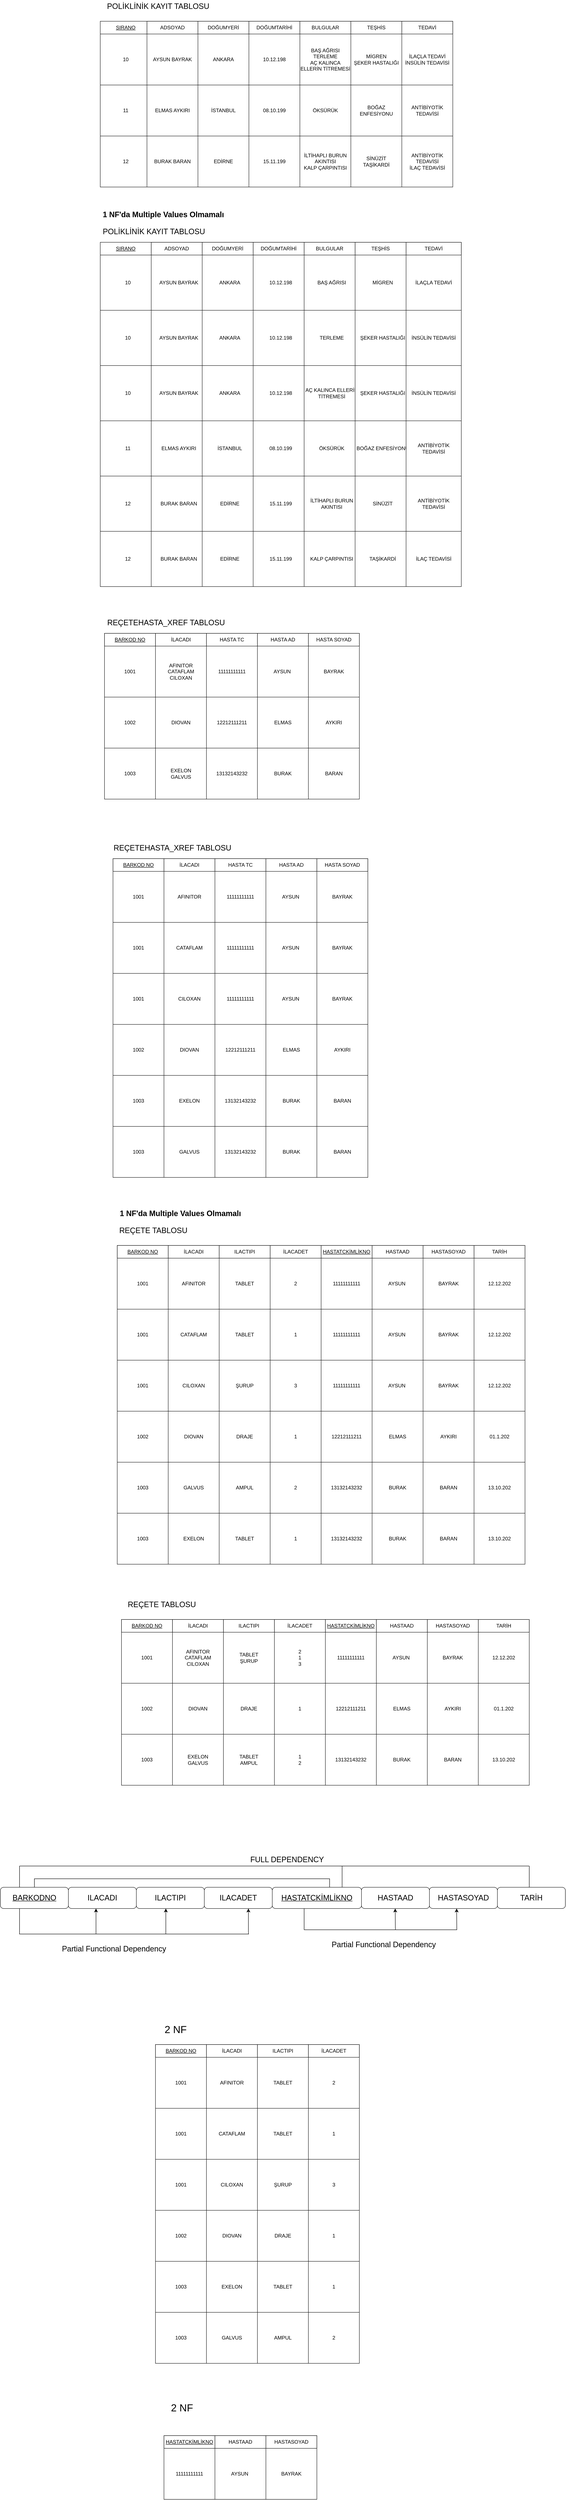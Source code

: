 <mxfile version="20.6.2" type="device"><diagram id="R2lEEEUBdFMjLlhIrx00" name="Page-1"><mxGraphModel dx="2656" dy="853" grid="1" gridSize="10" guides="1" tooltips="1" connect="1" arrows="1" fold="1" page="1" pageScale="1" pageWidth="850" pageHeight="1100" math="0" shadow="0" extFonts="Permanent Marker^https://fonts.googleapis.com/css?family=Permanent+Marker"><root><mxCell id="0"/><mxCell id="1" parent="0"/><mxCell id="4qR7BZoGBYn4jYBEADB9-1" value="&lt;u&gt;SIRANO&lt;/u&gt;" style="rounded=0;whiteSpace=wrap;html=1;strokeColor=#1C1C1C;" vertex="1" parent="1"><mxGeometry x="10" y="90" width="120" height="30" as="geometry"/></mxCell><mxCell id="4qR7BZoGBYn4jYBEADB9-3" value="ADSOYAD" style="rounded=0;whiteSpace=wrap;html=1;" vertex="1" parent="1"><mxGeometry x="120" y="90" width="120" height="30" as="geometry"/></mxCell><mxCell id="4qR7BZoGBYn4jYBEADB9-4" value="DOĞUMYERİ" style="rounded=0;whiteSpace=wrap;html=1;" vertex="1" parent="1"><mxGeometry x="240" y="90" width="120" height="30" as="geometry"/></mxCell><mxCell id="4qR7BZoGBYn4jYBEADB9-5" value="DOĞUMTARİHİ" style="rounded=0;whiteSpace=wrap;html=1;" vertex="1" parent="1"><mxGeometry x="360" y="90" width="120" height="30" as="geometry"/></mxCell><mxCell id="4qR7BZoGBYn4jYBEADB9-6" value="BULGULAR" style="rounded=0;whiteSpace=wrap;html=1;" vertex="1" parent="1"><mxGeometry x="480" y="90" width="120" height="30" as="geometry"/></mxCell><mxCell id="4qR7BZoGBYn4jYBEADB9-7" value="TEŞHİS" style="rounded=0;whiteSpace=wrap;html=1;" vertex="1" parent="1"><mxGeometry x="600" y="90" width="120" height="30" as="geometry"/></mxCell><mxCell id="4qR7BZoGBYn4jYBEADB9-8" value="TEDAVİ" style="rounded=0;whiteSpace=wrap;html=1;" vertex="1" parent="1"><mxGeometry x="720" y="90" width="120" height="30" as="geometry"/></mxCell><mxCell id="4qR7BZoGBYn4jYBEADB9-9" value="10" style="whiteSpace=wrap;html=1;aspect=fixed;strokeColor=#1C1C1C;" vertex="1" parent="1"><mxGeometry x="10" y="120" width="120" height="120" as="geometry"/></mxCell><mxCell id="4qR7BZoGBYn4jYBEADB9-10" value="AYSUN BAYRAK" style="whiteSpace=wrap;html=1;aspect=fixed;strokeColor=#1C1C1C;" vertex="1" parent="1"><mxGeometry x="120" y="120" width="120" height="120" as="geometry"/></mxCell><mxCell id="4qR7BZoGBYn4jYBEADB9-11" value="ANKARA" style="whiteSpace=wrap;html=1;aspect=fixed;strokeColor=#1C1C1C;" vertex="1" parent="1"><mxGeometry x="240" y="120" width="120" height="120" as="geometry"/></mxCell><mxCell id="4qR7BZoGBYn4jYBEADB9-12" value="10.12.198" style="whiteSpace=wrap;html=1;aspect=fixed;strokeColor=#1C1C1C;" vertex="1" parent="1"><mxGeometry x="360" y="120" width="120" height="120" as="geometry"/></mxCell><mxCell id="4qR7BZoGBYn4jYBEADB9-13" value="BAŞ AĞRISI&lt;br&gt;TERLEME&lt;br&gt;AÇ KALINCA ELLERİN TİTREMESİ" style="whiteSpace=wrap;html=1;aspect=fixed;strokeColor=#1C1C1C;" vertex="1" parent="1"><mxGeometry x="480" y="120" width="120" height="120" as="geometry"/></mxCell><mxCell id="4qR7BZoGBYn4jYBEADB9-14" value="MİGREN&lt;br&gt;ŞEKER HASTALIĞI" style="whiteSpace=wrap;html=1;aspect=fixed;strokeColor=#1C1C1C;" vertex="1" parent="1"><mxGeometry x="600" y="120" width="120" height="120" as="geometry"/></mxCell><mxCell id="4qR7BZoGBYn4jYBEADB9-15" value="İLAÇLA TEDAVİ&lt;br&gt;İNSÜLİN TEDAVİSİ" style="whiteSpace=wrap;html=1;aspect=fixed;strokeColor=#1C1C1C;" vertex="1" parent="1"><mxGeometry x="720" y="120" width="120" height="120" as="geometry"/></mxCell><mxCell id="4qR7BZoGBYn4jYBEADB9-16" value="11" style="whiteSpace=wrap;html=1;aspect=fixed;strokeColor=#1C1C1C;" vertex="1" parent="1"><mxGeometry x="10" y="240" width="120" height="120" as="geometry"/></mxCell><mxCell id="4qR7BZoGBYn4jYBEADB9-17" value="ELMAS AYKIRI" style="whiteSpace=wrap;html=1;aspect=fixed;strokeColor=#1C1C1C;" vertex="1" parent="1"><mxGeometry x="120" y="240" width="120" height="120" as="geometry"/></mxCell><mxCell id="4qR7BZoGBYn4jYBEADB9-18" value="İSTANBUL" style="whiteSpace=wrap;html=1;aspect=fixed;strokeColor=#1C1C1C;" vertex="1" parent="1"><mxGeometry x="240" y="240" width="120" height="120" as="geometry"/></mxCell><mxCell id="4qR7BZoGBYn4jYBEADB9-19" value="08.10.199" style="whiteSpace=wrap;html=1;aspect=fixed;strokeColor=#1C1C1C;" vertex="1" parent="1"><mxGeometry x="360" y="240" width="120" height="120" as="geometry"/></mxCell><mxCell id="4qR7BZoGBYn4jYBEADB9-20" value="ÖKSÜRÜK" style="whiteSpace=wrap;html=1;aspect=fixed;strokeColor=#1C1C1C;" vertex="1" parent="1"><mxGeometry x="480" y="240" width="120" height="120" as="geometry"/></mxCell><mxCell id="4qR7BZoGBYn4jYBEADB9-21" value="BOĞAZ ENFESİYONU" style="whiteSpace=wrap;html=1;aspect=fixed;strokeColor=#1C1C1C;" vertex="1" parent="1"><mxGeometry x="600" y="240" width="120" height="120" as="geometry"/></mxCell><mxCell id="4qR7BZoGBYn4jYBEADB9-22" value="ANTİBİYOTİK TEDAVİSİ" style="whiteSpace=wrap;html=1;aspect=fixed;strokeColor=#1C1C1C;" vertex="1" parent="1"><mxGeometry x="720" y="240" width="120" height="120" as="geometry"/></mxCell><mxCell id="4qR7BZoGBYn4jYBEADB9-23" value="12" style="whiteSpace=wrap;html=1;aspect=fixed;strokeColor=#1C1C1C;" vertex="1" parent="1"><mxGeometry x="10" y="360" width="120" height="120" as="geometry"/></mxCell><mxCell id="4qR7BZoGBYn4jYBEADB9-24" value="BURAK BARAN" style="whiteSpace=wrap;html=1;aspect=fixed;strokeColor=#1C1C1C;" vertex="1" parent="1"><mxGeometry x="120" y="360" width="120" height="120" as="geometry"/></mxCell><mxCell id="4qR7BZoGBYn4jYBEADB9-25" value="EDİRNE" style="whiteSpace=wrap;html=1;aspect=fixed;strokeColor=#1C1C1C;" vertex="1" parent="1"><mxGeometry x="240" y="360" width="120" height="120" as="geometry"/></mxCell><mxCell id="4qR7BZoGBYn4jYBEADB9-26" value="15.11.199" style="whiteSpace=wrap;html=1;aspect=fixed;strokeColor=#1C1C1C;" vertex="1" parent="1"><mxGeometry x="360" y="360" width="120" height="120" as="geometry"/></mxCell><mxCell id="4qR7BZoGBYn4jYBEADB9-27" value="İLTİHAPLI BURUN AKINTISI&lt;br&gt;KALP ÇARPINTISI" style="whiteSpace=wrap;html=1;aspect=fixed;strokeColor=#1C1C1C;" vertex="1" parent="1"><mxGeometry x="480" y="360" width="120" height="120" as="geometry"/></mxCell><mxCell id="4qR7BZoGBYn4jYBEADB9-28" value="SİNÜZİT&lt;br&gt;TAŞİKARDİ" style="whiteSpace=wrap;html=1;aspect=fixed;strokeColor=#1C1C1C;" vertex="1" parent="1"><mxGeometry x="600" y="360" width="120" height="120" as="geometry"/></mxCell><mxCell id="4qR7BZoGBYn4jYBEADB9-29" value="ANTİBİYOTİK TEDAVİSİ&lt;br&gt;İLAÇ TEDAVİSİ" style="whiteSpace=wrap;html=1;aspect=fixed;strokeColor=#1C1C1C;" vertex="1" parent="1"><mxGeometry x="720" y="360" width="120" height="120" as="geometry"/></mxCell><mxCell id="4qR7BZoGBYn4jYBEADB9-30" value="&lt;font style=&quot;font-size: 18px;&quot;&gt;&lt;b&gt;1 NF'da Multiple Values Olmamalı&lt;/b&gt;&lt;/font&gt;" style="text;strokeColor=none;fillColor=none;align=left;verticalAlign=middle;spacingLeft=4;spacingRight=4;overflow=hidden;points=[[0,0.5],[1,0.5]];portConstraint=eastwest;rotatable=0;whiteSpace=wrap;html=1;" vertex="1" parent="1"><mxGeometry x="10" y="530" width="340" height="30" as="geometry"/></mxCell><mxCell id="4qR7BZoGBYn4jYBEADB9-31" value="10" style="whiteSpace=wrap;html=1;aspect=fixed;strokeColor=#1C1C1C;" vertex="1" parent="1"><mxGeometry x="10" y="640" width="130" height="130" as="geometry"/></mxCell><mxCell id="4qR7BZoGBYn4jYBEADB9-32" value="&lt;u&gt;SIRANO&lt;/u&gt;" style="rounded=0;whiteSpace=wrap;html=1;strokeColor=#1C1C1C;" vertex="1" parent="1"><mxGeometry x="10" y="610" width="120" height="30" as="geometry"/></mxCell><mxCell id="4qR7BZoGBYn4jYBEADB9-33" value="ADSOYAD" style="rounded=0;whiteSpace=wrap;html=1;" vertex="1" parent="1"><mxGeometry x="130" y="610" width="120" height="30" as="geometry"/></mxCell><mxCell id="4qR7BZoGBYn4jYBEADB9-34" value="DOĞUMYERİ" style="rounded=0;whiteSpace=wrap;html=1;" vertex="1" parent="1"><mxGeometry x="250" y="610" width="120" height="30" as="geometry"/></mxCell><mxCell id="4qR7BZoGBYn4jYBEADB9-35" value="DOĞUMTARİHİ" style="rounded=0;whiteSpace=wrap;html=1;" vertex="1" parent="1"><mxGeometry x="370" y="610" width="120" height="30" as="geometry"/></mxCell><mxCell id="4qR7BZoGBYn4jYBEADB9-37" value="BULGULAR" style="rounded=0;whiteSpace=wrap;html=1;" vertex="1" parent="1"><mxGeometry x="490" y="610" width="120" height="30" as="geometry"/></mxCell><mxCell id="4qR7BZoGBYn4jYBEADB9-38" value="TEŞHİS" style="rounded=0;whiteSpace=wrap;html=1;" vertex="1" parent="1"><mxGeometry x="610" y="610" width="120" height="30" as="geometry"/></mxCell><mxCell id="4qR7BZoGBYn4jYBEADB9-39" value="TEDAVİ" style="rounded=0;whiteSpace=wrap;html=1;" vertex="1" parent="1"><mxGeometry x="730" y="610" width="130" height="30" as="geometry"/></mxCell><mxCell id="4qR7BZoGBYn4jYBEADB9-40" value="AYSUN BAYRAK" style="whiteSpace=wrap;html=1;aspect=fixed;strokeColor=#1C1C1C;" vertex="1" parent="1"><mxGeometry x="130" y="640" width="130" height="130" as="geometry"/></mxCell><mxCell id="4qR7BZoGBYn4jYBEADB9-41" value="ANKARA" style="whiteSpace=wrap;html=1;aspect=fixed;strokeColor=#1C1C1C;" vertex="1" parent="1"><mxGeometry x="250" y="640" width="130" height="130" as="geometry"/></mxCell><mxCell id="4qR7BZoGBYn4jYBEADB9-42" value="10.12.198" style="whiteSpace=wrap;html=1;aspect=fixed;strokeColor=#1C1C1C;" vertex="1" parent="1"><mxGeometry x="370" y="640" width="130" height="130" as="geometry"/></mxCell><mxCell id="4qR7BZoGBYn4jYBEADB9-43" value="BAŞ AĞRISI&lt;br&gt;" style="whiteSpace=wrap;html=1;aspect=fixed;strokeColor=#1C1C1C;" vertex="1" parent="1"><mxGeometry x="490" y="640" width="130" height="130" as="geometry"/></mxCell><mxCell id="4qR7BZoGBYn4jYBEADB9-44" value="MİGREN" style="whiteSpace=wrap;html=1;aspect=fixed;strokeColor=#1C1C1C;" vertex="1" parent="1"><mxGeometry x="610" y="640" width="130" height="130" as="geometry"/></mxCell><mxCell id="4qR7BZoGBYn4jYBEADB9-45" value="İLAÇLA TEDAVİ" style="whiteSpace=wrap;html=1;aspect=fixed;strokeColor=#1C1C1C;" vertex="1" parent="1"><mxGeometry x="730" y="640" width="130" height="130" as="geometry"/></mxCell><mxCell id="4qR7BZoGBYn4jYBEADB9-46" value="10" style="whiteSpace=wrap;html=1;aspect=fixed;strokeColor=#1C1C1C;" vertex="1" parent="1"><mxGeometry x="10" y="770" width="130" height="130" as="geometry"/></mxCell><mxCell id="4qR7BZoGBYn4jYBEADB9-48" value="AYSUN BAYRAK" style="whiteSpace=wrap;html=1;aspect=fixed;strokeColor=#1C1C1C;" vertex="1" parent="1"><mxGeometry x="130" y="770" width="130" height="130" as="geometry"/></mxCell><mxCell id="4qR7BZoGBYn4jYBEADB9-49" value="ANKARA" style="whiteSpace=wrap;html=1;aspect=fixed;strokeColor=#1C1C1C;" vertex="1" parent="1"><mxGeometry x="250" y="770" width="130" height="130" as="geometry"/></mxCell><mxCell id="4qR7BZoGBYn4jYBEADB9-50" value="10.12.198" style="whiteSpace=wrap;html=1;aspect=fixed;strokeColor=#1C1C1C;" vertex="1" parent="1"><mxGeometry x="370" y="770" width="130" height="130" as="geometry"/></mxCell><mxCell id="4qR7BZoGBYn4jYBEADB9-51" value="TERLEME" style="whiteSpace=wrap;html=1;aspect=fixed;strokeColor=#1C1C1C;" vertex="1" parent="1"><mxGeometry x="490" y="770" width="130" height="130" as="geometry"/></mxCell><mxCell id="4qR7BZoGBYn4jYBEADB9-52" value="ŞEKER HASTALIĞI" style="whiteSpace=wrap;html=1;aspect=fixed;strokeColor=#1C1C1C;" vertex="1" parent="1"><mxGeometry x="610" y="770" width="130" height="130" as="geometry"/></mxCell><mxCell id="4qR7BZoGBYn4jYBEADB9-53" value="İNSÜLİN TEDAVİSİ" style="whiteSpace=wrap;html=1;aspect=fixed;strokeColor=#1C1C1C;" vertex="1" parent="1"><mxGeometry x="730" y="770" width="130" height="130" as="geometry"/></mxCell><mxCell id="4qR7BZoGBYn4jYBEADB9-54" value="10" style="whiteSpace=wrap;html=1;aspect=fixed;strokeColor=#1C1C1C;" vertex="1" parent="1"><mxGeometry x="10" y="900" width="130" height="130" as="geometry"/></mxCell><mxCell id="4qR7BZoGBYn4jYBEADB9-55" value="AYSUN BAYRAK" style="whiteSpace=wrap;html=1;aspect=fixed;strokeColor=#1C1C1C;" vertex="1" parent="1"><mxGeometry x="130" y="900" width="130" height="130" as="geometry"/></mxCell><mxCell id="4qR7BZoGBYn4jYBEADB9-56" value="ANKARA" style="whiteSpace=wrap;html=1;aspect=fixed;strokeColor=#1C1C1C;" vertex="1" parent="1"><mxGeometry x="250" y="900" width="130" height="130" as="geometry"/></mxCell><mxCell id="4qR7BZoGBYn4jYBEADB9-57" value="10.12.198" style="whiteSpace=wrap;html=1;aspect=fixed;strokeColor=#1C1C1C;" vertex="1" parent="1"><mxGeometry x="370" y="900" width="130" height="130" as="geometry"/></mxCell><mxCell id="4qR7BZoGBYn4jYBEADB9-58" value="AÇ KALINCA ELLERİN TİTREMESİ" style="whiteSpace=wrap;html=1;aspect=fixed;strokeColor=#1C1C1C;" vertex="1" parent="1"><mxGeometry x="490" y="900" width="130" height="130" as="geometry"/></mxCell><mxCell id="4qR7BZoGBYn4jYBEADB9-59" value="ŞEKER HASTALIĞI" style="whiteSpace=wrap;html=1;aspect=fixed;strokeColor=#1C1C1C;" vertex="1" parent="1"><mxGeometry x="610" y="900" width="130" height="130" as="geometry"/></mxCell><mxCell id="4qR7BZoGBYn4jYBEADB9-60" value="İNSÜLİN TEDAVİSİ" style="whiteSpace=wrap;html=1;aspect=fixed;strokeColor=#1C1C1C;" vertex="1" parent="1"><mxGeometry x="730" y="900" width="130" height="130" as="geometry"/></mxCell><mxCell id="4qR7BZoGBYn4jYBEADB9-61" value="11" style="whiteSpace=wrap;html=1;aspect=fixed;strokeColor=#1C1C1C;" vertex="1" parent="1"><mxGeometry x="10" y="1030" width="130" height="130" as="geometry"/></mxCell><mxCell id="4qR7BZoGBYn4jYBEADB9-62" value="ELMAS AYKIRI" style="whiteSpace=wrap;html=1;aspect=fixed;strokeColor=#1C1C1C;" vertex="1" parent="1"><mxGeometry x="130" y="1030" width="130" height="130" as="geometry"/></mxCell><mxCell id="4qR7BZoGBYn4jYBEADB9-63" value="İSTANBUL" style="whiteSpace=wrap;html=1;aspect=fixed;strokeColor=#1C1C1C;" vertex="1" parent="1"><mxGeometry x="250" y="1030" width="130" height="130" as="geometry"/></mxCell><mxCell id="4qR7BZoGBYn4jYBEADB9-64" value="08.10.199" style="whiteSpace=wrap;html=1;aspect=fixed;strokeColor=#1C1C1C;" vertex="1" parent="1"><mxGeometry x="370" y="1030" width="130" height="130" as="geometry"/></mxCell><mxCell id="4qR7BZoGBYn4jYBEADB9-65" value="ÖKSÜRÜK" style="whiteSpace=wrap;html=1;aspect=fixed;strokeColor=#1C1C1C;" vertex="1" parent="1"><mxGeometry x="490" y="1030" width="130" height="130" as="geometry"/></mxCell><mxCell id="4qR7BZoGBYn4jYBEADB9-66" value="BOĞAZ ENFESİYONU" style="whiteSpace=wrap;html=1;aspect=fixed;strokeColor=#1C1C1C;" vertex="1" parent="1"><mxGeometry x="610" y="1030" width="130" height="130" as="geometry"/></mxCell><mxCell id="4qR7BZoGBYn4jYBEADB9-67" value="ANTİBİYOTİK TEDAVİSİ" style="whiteSpace=wrap;html=1;aspect=fixed;strokeColor=#1C1C1C;" vertex="1" parent="1"><mxGeometry x="730" y="1030" width="130" height="130" as="geometry"/></mxCell><mxCell id="4qR7BZoGBYn4jYBEADB9-68" value="12" style="whiteSpace=wrap;html=1;aspect=fixed;strokeColor=#1C1C1C;" vertex="1" parent="1"><mxGeometry x="10" y="1160" width="130" height="130" as="geometry"/></mxCell><mxCell id="4qR7BZoGBYn4jYBEADB9-69" value="BURAK BARAN" style="whiteSpace=wrap;html=1;aspect=fixed;strokeColor=#1C1C1C;" vertex="1" parent="1"><mxGeometry x="130" y="1160" width="130" height="130" as="geometry"/></mxCell><mxCell id="4qR7BZoGBYn4jYBEADB9-70" value="EDİRNE" style="whiteSpace=wrap;html=1;aspect=fixed;strokeColor=#1C1C1C;" vertex="1" parent="1"><mxGeometry x="250" y="1160" width="130" height="130" as="geometry"/></mxCell><mxCell id="4qR7BZoGBYn4jYBEADB9-71" value="15.11.199" style="whiteSpace=wrap;html=1;aspect=fixed;strokeColor=#1C1C1C;" vertex="1" parent="1"><mxGeometry x="370" y="1160" width="130" height="130" as="geometry"/></mxCell><mxCell id="4qR7BZoGBYn4jYBEADB9-72" value="İLTİHAPLI BURUN AKINTISI" style="whiteSpace=wrap;html=1;aspect=fixed;strokeColor=#1C1C1C;" vertex="1" parent="1"><mxGeometry x="490" y="1160" width="130" height="130" as="geometry"/></mxCell><mxCell id="4qR7BZoGBYn4jYBEADB9-73" value="SİNÜZİT" style="whiteSpace=wrap;html=1;aspect=fixed;strokeColor=#1C1C1C;" vertex="1" parent="1"><mxGeometry x="610" y="1160" width="130" height="130" as="geometry"/></mxCell><mxCell id="4qR7BZoGBYn4jYBEADB9-74" value="ANTİBİYOTİK TEDAVİSİ" style="whiteSpace=wrap;html=1;aspect=fixed;strokeColor=#1C1C1C;" vertex="1" parent="1"><mxGeometry x="730" y="1160" width="130" height="130" as="geometry"/></mxCell><mxCell id="4qR7BZoGBYn4jYBEADB9-75" value="12" style="whiteSpace=wrap;html=1;aspect=fixed;strokeColor=#1C1C1C;" vertex="1" parent="1"><mxGeometry x="10" y="1290" width="130" height="130" as="geometry"/></mxCell><mxCell id="4qR7BZoGBYn4jYBEADB9-76" value="BURAK BARAN" style="whiteSpace=wrap;html=1;aspect=fixed;strokeColor=#1C1C1C;" vertex="1" parent="1"><mxGeometry x="130" y="1290" width="130" height="130" as="geometry"/></mxCell><mxCell id="4qR7BZoGBYn4jYBEADB9-77" value="EDİRNE" style="whiteSpace=wrap;html=1;aspect=fixed;strokeColor=#1C1C1C;" vertex="1" parent="1"><mxGeometry x="250" y="1290" width="130" height="130" as="geometry"/></mxCell><mxCell id="4qR7BZoGBYn4jYBEADB9-78" value="15.11.199" style="whiteSpace=wrap;html=1;aspect=fixed;strokeColor=#1C1C1C;" vertex="1" parent="1"><mxGeometry x="370" y="1290" width="130" height="130" as="geometry"/></mxCell><mxCell id="4qR7BZoGBYn4jYBEADB9-79" value="KALP ÇARPINTISI" style="whiteSpace=wrap;html=1;aspect=fixed;strokeColor=#1C1C1C;" vertex="1" parent="1"><mxGeometry x="490" y="1290" width="130" height="130" as="geometry"/></mxCell><mxCell id="4qR7BZoGBYn4jYBEADB9-80" value="TAŞİKARDİ" style="whiteSpace=wrap;html=1;aspect=fixed;strokeColor=#1C1C1C;" vertex="1" parent="1"><mxGeometry x="610" y="1290" width="130" height="130" as="geometry"/></mxCell><mxCell id="4qR7BZoGBYn4jYBEADB9-81" value="İLAÇ TEDAVİSİ" style="whiteSpace=wrap;html=1;aspect=fixed;strokeColor=#1C1C1C;" vertex="1" parent="1"><mxGeometry x="730" y="1290" width="130" height="130" as="geometry"/></mxCell><mxCell id="4qR7BZoGBYn4jYBEADB9-84" value="&lt;u&gt;BARKOD NO&lt;/u&gt;" style="rounded=0;whiteSpace=wrap;html=1;" vertex="1" parent="1"><mxGeometry x="20" y="1530" width="120" height="30" as="geometry"/></mxCell><mxCell id="4qR7BZoGBYn4jYBEADB9-85" value="İLACADI" style="rounded=0;whiteSpace=wrap;html=1;" vertex="1" parent="1"><mxGeometry x="140" y="1530" width="120" height="30" as="geometry"/></mxCell><mxCell id="4qR7BZoGBYn4jYBEADB9-86" value="HASTA TC" style="rounded=0;whiteSpace=wrap;html=1;" vertex="1" parent="1"><mxGeometry x="260" y="1530" width="120" height="30" as="geometry"/></mxCell><mxCell id="4qR7BZoGBYn4jYBEADB9-87" value="HASTA AD" style="rounded=0;whiteSpace=wrap;html=1;" vertex="1" parent="1"><mxGeometry x="380" y="1530" width="120" height="30" as="geometry"/></mxCell><mxCell id="4qR7BZoGBYn4jYBEADB9-90" value="HASTA SOYAD" style="rounded=0;whiteSpace=wrap;html=1;" vertex="1" parent="1"><mxGeometry x="500" y="1530" width="120" height="30" as="geometry"/></mxCell><mxCell id="4qR7BZoGBYn4jYBEADB9-91" value="POLİKLİNİK KAYIT TABLOSU&amp;nbsp;" style="text;strokeColor=none;fillColor=none;align=left;verticalAlign=middle;spacingLeft=4;spacingRight=4;overflow=hidden;points=[[0,0.5],[1,0.5]];portConstraint=eastwest;rotatable=0;whiteSpace=wrap;html=1;fontSize=18;" vertex="1" parent="1"><mxGeometry x="20" y="40" width="300" height="30" as="geometry"/></mxCell><mxCell id="4qR7BZoGBYn4jYBEADB9-92" value="POLİKLİNİK KAYIT TABLOSU&amp;nbsp;" style="text;strokeColor=none;fillColor=none;align=left;verticalAlign=middle;spacingLeft=4;spacingRight=4;overflow=hidden;points=[[0,0.5],[1,0.5]];portConstraint=eastwest;rotatable=0;whiteSpace=wrap;html=1;fontSize=18;" vertex="1" parent="1"><mxGeometry x="10" y="570" width="300" height="30" as="geometry"/></mxCell><mxCell id="4qR7BZoGBYn4jYBEADB9-93" value="REÇETEHASTA_XREF TABLOSU" style="text;html=1;strokeColor=none;fillColor=none;align=center;verticalAlign=middle;whiteSpace=wrap;rounded=0;fontSize=18;" vertex="1" parent="1"><mxGeometry y="1490" width="330" height="30" as="geometry"/></mxCell><mxCell id="4qR7BZoGBYn4jYBEADB9-94" value="1001" style="whiteSpace=wrap;html=1;aspect=fixed;strokeColor=#1C1C1C;" vertex="1" parent="1"><mxGeometry x="20" y="1560" width="120" height="120" as="geometry"/></mxCell><mxCell id="4qR7BZoGBYn4jYBEADB9-95" value="AFINITOR&lt;br&gt;CATAFLAM&lt;br&gt;CILOXAN" style="whiteSpace=wrap;html=1;aspect=fixed;strokeColor=#1C1C1C;" vertex="1" parent="1"><mxGeometry x="140" y="1560" width="120" height="120" as="geometry"/></mxCell><mxCell id="4qR7BZoGBYn4jYBEADB9-96" value="11111111111" style="whiteSpace=wrap;html=1;aspect=fixed;strokeColor=#1C1C1C;" vertex="1" parent="1"><mxGeometry x="260" y="1560" width="120" height="120" as="geometry"/></mxCell><mxCell id="4qR7BZoGBYn4jYBEADB9-97" value="AYSUN&amp;nbsp;" style="whiteSpace=wrap;html=1;aspect=fixed;strokeColor=#1C1C1C;" vertex="1" parent="1"><mxGeometry x="380" y="1560" width="120" height="120" as="geometry"/></mxCell><mxCell id="4qR7BZoGBYn4jYBEADB9-98" value="BAYRAK" style="whiteSpace=wrap;html=1;aspect=fixed;strokeColor=#1C1C1C;" vertex="1" parent="1"><mxGeometry x="500" y="1560" width="120" height="120" as="geometry"/></mxCell><mxCell id="4qR7BZoGBYn4jYBEADB9-99" value="1002" style="whiteSpace=wrap;html=1;aspect=fixed;strokeColor=#1C1C1C;" vertex="1" parent="1"><mxGeometry x="20" y="1680" width="120" height="120" as="geometry"/></mxCell><mxCell id="4qR7BZoGBYn4jYBEADB9-100" value="DIOVAN" style="whiteSpace=wrap;html=1;aspect=fixed;strokeColor=#1C1C1C;" vertex="1" parent="1"><mxGeometry x="140" y="1680" width="120" height="120" as="geometry"/></mxCell><mxCell id="4qR7BZoGBYn4jYBEADB9-101" value="12212111211" style="whiteSpace=wrap;html=1;aspect=fixed;strokeColor=#1C1C1C;" vertex="1" parent="1"><mxGeometry x="260" y="1680" width="120" height="120" as="geometry"/></mxCell><mxCell id="4qR7BZoGBYn4jYBEADB9-102" value="ELMAS" style="whiteSpace=wrap;html=1;aspect=fixed;strokeColor=#1C1C1C;" vertex="1" parent="1"><mxGeometry x="380" y="1680" width="120" height="120" as="geometry"/></mxCell><mxCell id="4qR7BZoGBYn4jYBEADB9-103" value="AYKIRI" style="whiteSpace=wrap;html=1;aspect=fixed;strokeColor=#1C1C1C;" vertex="1" parent="1"><mxGeometry x="500" y="1680" width="120" height="120" as="geometry"/></mxCell><mxCell id="4qR7BZoGBYn4jYBEADB9-104" value="1003" style="whiteSpace=wrap;html=1;aspect=fixed;strokeColor=#1C1C1C;" vertex="1" parent="1"><mxGeometry x="20" y="1800" width="120" height="120" as="geometry"/></mxCell><mxCell id="4qR7BZoGBYn4jYBEADB9-105" value="EXELON&lt;br&gt;GALVUS" style="whiteSpace=wrap;html=1;aspect=fixed;strokeColor=#1C1C1C;" vertex="1" parent="1"><mxGeometry x="140" y="1800" width="120" height="120" as="geometry"/></mxCell><mxCell id="4qR7BZoGBYn4jYBEADB9-106" value="13132143232" style="whiteSpace=wrap;html=1;aspect=fixed;strokeColor=#1C1C1C;" vertex="1" parent="1"><mxGeometry x="260" y="1800" width="120" height="120" as="geometry"/></mxCell><mxCell id="4qR7BZoGBYn4jYBEADB9-107" value="BURAK" style="whiteSpace=wrap;html=1;aspect=fixed;strokeColor=#1C1C1C;" vertex="1" parent="1"><mxGeometry x="380" y="1800" width="120" height="120" as="geometry"/></mxCell><mxCell id="4qR7BZoGBYn4jYBEADB9-108" value="BARAN" style="whiteSpace=wrap;html=1;aspect=fixed;strokeColor=#1C1C1C;" vertex="1" parent="1"><mxGeometry x="500" y="1800" width="120" height="120" as="geometry"/></mxCell><mxCell id="4qR7BZoGBYn4jYBEADB9-109" value="REÇETEHASTA_XREF TABLOSU" style="text;html=1;strokeColor=none;fillColor=none;align=center;verticalAlign=middle;whiteSpace=wrap;rounded=0;fontSize=18;" vertex="1" parent="1"><mxGeometry x="15" y="2020" width="330" height="30" as="geometry"/></mxCell><mxCell id="4qR7BZoGBYn4jYBEADB9-110" value="&lt;u&gt;BARKOD NO&lt;/u&gt;" style="rounded=0;whiteSpace=wrap;html=1;" vertex="1" parent="1"><mxGeometry x="40" y="2060" width="120" height="30" as="geometry"/></mxCell><mxCell id="4qR7BZoGBYn4jYBEADB9-111" value="İLACADI" style="rounded=0;whiteSpace=wrap;html=1;" vertex="1" parent="1"><mxGeometry x="160" y="2060" width="120" height="30" as="geometry"/></mxCell><mxCell id="4qR7BZoGBYn4jYBEADB9-113" value="HASTA TC" style="rounded=0;whiteSpace=wrap;html=1;" vertex="1" parent="1"><mxGeometry x="280" y="2060" width="120" height="30" as="geometry"/></mxCell><mxCell id="4qR7BZoGBYn4jYBEADB9-114" value="HASTA AD" style="rounded=0;whiteSpace=wrap;html=1;" vertex="1" parent="1"><mxGeometry x="400" y="2060" width="120" height="30" as="geometry"/></mxCell><mxCell id="4qR7BZoGBYn4jYBEADB9-115" value="HASTA SOYAD" style="rounded=0;whiteSpace=wrap;html=1;" vertex="1" parent="1"><mxGeometry x="520" y="2060" width="120" height="30" as="geometry"/></mxCell><mxCell id="4qR7BZoGBYn4jYBEADB9-116" value="1001" style="whiteSpace=wrap;html=1;aspect=fixed;strokeColor=#1C1C1C;" vertex="1" parent="1"><mxGeometry x="40" y="2090" width="120" height="120" as="geometry"/></mxCell><mxCell id="4qR7BZoGBYn4jYBEADB9-117" value="AFINITOR" style="whiteSpace=wrap;html=1;aspect=fixed;strokeColor=#1C1C1C;" vertex="1" parent="1"><mxGeometry x="160" y="2090" width="120" height="120" as="geometry"/></mxCell><mxCell id="4qR7BZoGBYn4jYBEADB9-118" value="11111111111" style="whiteSpace=wrap;html=1;aspect=fixed;strokeColor=#1C1C1C;" vertex="1" parent="1"><mxGeometry x="280" y="2090" width="120" height="120" as="geometry"/></mxCell><mxCell id="4qR7BZoGBYn4jYBEADB9-119" value="AYSUN&amp;nbsp;" style="whiteSpace=wrap;html=1;aspect=fixed;strokeColor=#1C1C1C;" vertex="1" parent="1"><mxGeometry x="400" y="2090" width="120" height="120" as="geometry"/></mxCell><mxCell id="4qR7BZoGBYn4jYBEADB9-120" value="BAYRAK" style="whiteSpace=wrap;html=1;aspect=fixed;strokeColor=#1C1C1C;" vertex="1" parent="1"><mxGeometry x="520" y="2090" width="120" height="120" as="geometry"/></mxCell><mxCell id="4qR7BZoGBYn4jYBEADB9-121" value="1001" style="whiteSpace=wrap;html=1;aspect=fixed;strokeColor=#1C1C1C;" vertex="1" parent="1"><mxGeometry x="40" y="2210" width="120" height="120" as="geometry"/></mxCell><mxCell id="4qR7BZoGBYn4jYBEADB9-122" value="CATAFLAM" style="whiteSpace=wrap;html=1;aspect=fixed;strokeColor=#1C1C1C;" vertex="1" parent="1"><mxGeometry x="160" y="2210" width="120" height="120" as="geometry"/></mxCell><mxCell id="4qR7BZoGBYn4jYBEADB9-123" value="CILOXAN" style="whiteSpace=wrap;html=1;aspect=fixed;strokeColor=#1C1C1C;" vertex="1" parent="1"><mxGeometry x="160" y="2330" width="120" height="120" as="geometry"/></mxCell><mxCell id="4qR7BZoGBYn4jYBEADB9-124" value="1001" style="whiteSpace=wrap;html=1;aspect=fixed;strokeColor=#1C1C1C;" vertex="1" parent="1"><mxGeometry x="40" y="2330" width="120" height="120" as="geometry"/></mxCell><mxCell id="4qR7BZoGBYn4jYBEADB9-125" value="11111111111" style="whiteSpace=wrap;html=1;aspect=fixed;strokeColor=#1C1C1C;" vertex="1" parent="1"><mxGeometry x="280" y="2210" width="120" height="120" as="geometry"/></mxCell><mxCell id="4qR7BZoGBYn4jYBEADB9-126" value="11111111111" style="whiteSpace=wrap;html=1;aspect=fixed;strokeColor=#1C1C1C;" vertex="1" parent="1"><mxGeometry x="280" y="2330" width="120" height="120" as="geometry"/></mxCell><mxCell id="4qR7BZoGBYn4jYBEADB9-127" value="AYSUN&amp;nbsp;" style="whiteSpace=wrap;html=1;aspect=fixed;strokeColor=#1C1C1C;" vertex="1" parent="1"><mxGeometry x="400" y="2210" width="120" height="120" as="geometry"/></mxCell><mxCell id="4qR7BZoGBYn4jYBEADB9-128" value="AYSUN&amp;nbsp;" style="whiteSpace=wrap;html=1;aspect=fixed;strokeColor=#1C1C1C;" vertex="1" parent="1"><mxGeometry x="400" y="2330" width="120" height="120" as="geometry"/></mxCell><mxCell id="4qR7BZoGBYn4jYBEADB9-129" value="BAYRAK" style="whiteSpace=wrap;html=1;aspect=fixed;strokeColor=#1C1C1C;" vertex="1" parent="1"><mxGeometry x="520" y="2210" width="120" height="120" as="geometry"/></mxCell><mxCell id="4qR7BZoGBYn4jYBEADB9-130" value="BAYRAK" style="whiteSpace=wrap;html=1;aspect=fixed;strokeColor=#1C1C1C;" vertex="1" parent="1"><mxGeometry x="520" y="2330" width="120" height="120" as="geometry"/></mxCell><mxCell id="4qR7BZoGBYn4jYBEADB9-131" value="1002" style="whiteSpace=wrap;html=1;aspect=fixed;strokeColor=#1C1C1C;" vertex="1" parent="1"><mxGeometry x="40" y="2450" width="120" height="120" as="geometry"/></mxCell><mxCell id="4qR7BZoGBYn4jYBEADB9-132" value="DIOVAN" style="whiteSpace=wrap;html=1;aspect=fixed;strokeColor=#1C1C1C;" vertex="1" parent="1"><mxGeometry x="160" y="2450" width="120" height="120" as="geometry"/></mxCell><mxCell id="4qR7BZoGBYn4jYBEADB9-133" value="12212111211" style="whiteSpace=wrap;html=1;aspect=fixed;strokeColor=#1C1C1C;" vertex="1" parent="1"><mxGeometry x="280" y="2450" width="120" height="120" as="geometry"/></mxCell><mxCell id="4qR7BZoGBYn4jYBEADB9-134" value="ELMAS" style="whiteSpace=wrap;html=1;aspect=fixed;strokeColor=#1C1C1C;" vertex="1" parent="1"><mxGeometry x="400" y="2450" width="120" height="120" as="geometry"/></mxCell><mxCell id="4qR7BZoGBYn4jYBEADB9-135" value="AYKIRI" style="whiteSpace=wrap;html=1;aspect=fixed;strokeColor=#1C1C1C;" vertex="1" parent="1"><mxGeometry x="520" y="2450" width="120" height="120" as="geometry"/></mxCell><mxCell id="4qR7BZoGBYn4jYBEADB9-136" value="1003" style="whiteSpace=wrap;html=1;aspect=fixed;strokeColor=#1C1C1C;" vertex="1" parent="1"><mxGeometry x="40" y="2570" width="120" height="120" as="geometry"/></mxCell><mxCell id="4qR7BZoGBYn4jYBEADB9-137" value="EXELON" style="whiteSpace=wrap;html=1;aspect=fixed;strokeColor=#1C1C1C;" vertex="1" parent="1"><mxGeometry x="160" y="2570" width="120" height="120" as="geometry"/></mxCell><mxCell id="4qR7BZoGBYn4jYBEADB9-138" value="13132143232" style="whiteSpace=wrap;html=1;aspect=fixed;strokeColor=#1C1C1C;" vertex="1" parent="1"><mxGeometry x="280" y="2570" width="120" height="120" as="geometry"/></mxCell><mxCell id="4qR7BZoGBYn4jYBEADB9-139" value="BURAK" style="whiteSpace=wrap;html=1;aspect=fixed;strokeColor=#1C1C1C;" vertex="1" parent="1"><mxGeometry x="400" y="2570" width="120" height="120" as="geometry"/></mxCell><mxCell id="4qR7BZoGBYn4jYBEADB9-140" value="BARAN" style="whiteSpace=wrap;html=1;aspect=fixed;strokeColor=#1C1C1C;" vertex="1" parent="1"><mxGeometry x="520" y="2570" width="120" height="120" as="geometry"/></mxCell><mxCell id="4qR7BZoGBYn4jYBEADB9-141" value="1003" style="whiteSpace=wrap;html=1;aspect=fixed;strokeColor=#1C1C1C;" vertex="1" parent="1"><mxGeometry x="40" y="2690" width="120" height="120" as="geometry"/></mxCell><mxCell id="4qR7BZoGBYn4jYBEADB9-142" value="GALVUS" style="whiteSpace=wrap;html=1;aspect=fixed;strokeColor=#1C1C1C;" vertex="1" parent="1"><mxGeometry x="160" y="2690" width="120" height="120" as="geometry"/></mxCell><mxCell id="4qR7BZoGBYn4jYBEADB9-143" value="13132143232" style="whiteSpace=wrap;html=1;aspect=fixed;strokeColor=#1C1C1C;" vertex="1" parent="1"><mxGeometry x="280" y="2690" width="120" height="120" as="geometry"/></mxCell><mxCell id="4qR7BZoGBYn4jYBEADB9-144" value="BURAK" style="whiteSpace=wrap;html=1;aspect=fixed;strokeColor=#1C1C1C;" vertex="1" parent="1"><mxGeometry x="400" y="2690" width="120" height="120" as="geometry"/></mxCell><mxCell id="4qR7BZoGBYn4jYBEADB9-145" value="BARAN" style="whiteSpace=wrap;html=1;aspect=fixed;strokeColor=#1C1C1C;" vertex="1" parent="1"><mxGeometry x="520" y="2690" width="120" height="120" as="geometry"/></mxCell><mxCell id="4qR7BZoGBYn4jYBEADB9-146" value="&lt;font style=&quot;font-size: 18px;&quot;&gt;&lt;b&gt;1 NF'da Multiple Values Olmamalı&lt;/b&gt;&lt;/font&gt;" style="text;strokeColor=none;fillColor=none;align=left;verticalAlign=middle;spacingLeft=4;spacingRight=4;overflow=hidden;points=[[0,0.5],[1,0.5]];portConstraint=eastwest;rotatable=0;whiteSpace=wrap;html=1;" vertex="1" parent="1"><mxGeometry x="50" y="2880" width="340" height="30" as="geometry"/></mxCell><mxCell id="4qR7BZoGBYn4jYBEADB9-147" value="&lt;u&gt;BARKOD NO&lt;/u&gt;" style="rounded=0;whiteSpace=wrap;html=1;" vertex="1" parent="1"><mxGeometry x="50" y="2970" width="120" height="30" as="geometry"/></mxCell><mxCell id="4qR7BZoGBYn4jYBEADB9-148" value="İLACADI" style="rounded=0;whiteSpace=wrap;html=1;" vertex="1" parent="1"><mxGeometry x="170" y="2970" width="120" height="30" as="geometry"/></mxCell><mxCell id="4qR7BZoGBYn4jYBEADB9-149" value="ILACTIPI" style="rounded=0;whiteSpace=wrap;html=1;" vertex="1" parent="1"><mxGeometry x="290" y="2970" width="120" height="30" as="geometry"/></mxCell><mxCell id="4qR7BZoGBYn4jYBEADB9-150" value="İLACADET" style="rounded=0;whiteSpace=wrap;html=1;" vertex="1" parent="1"><mxGeometry x="410" y="2970" width="120" height="30" as="geometry"/></mxCell><mxCell id="4qR7BZoGBYn4jYBEADB9-151" value="&lt;u&gt;HASTATCKİMLİKNO&lt;/u&gt;" style="rounded=0;whiteSpace=wrap;html=1;" vertex="1" parent="1"><mxGeometry x="530" y="2970" width="120" height="30" as="geometry"/></mxCell><mxCell id="4qR7BZoGBYn4jYBEADB9-152" value="HASTAAD" style="rounded=0;whiteSpace=wrap;html=1;" vertex="1" parent="1"><mxGeometry x="650" y="2970" width="120" height="30" as="geometry"/></mxCell><mxCell id="4qR7BZoGBYn4jYBEADB9-153" value="HASTASOYAD" style="rounded=0;whiteSpace=wrap;html=1;" vertex="1" parent="1"><mxGeometry x="770" y="2970" width="120" height="30" as="geometry"/></mxCell><mxCell id="4qR7BZoGBYn4jYBEADB9-154" value="TARİH" style="rounded=0;whiteSpace=wrap;html=1;" vertex="1" parent="1"><mxGeometry x="890" y="2970" width="120" height="30" as="geometry"/></mxCell><mxCell id="4qR7BZoGBYn4jYBEADB9-156" value="1001" style="whiteSpace=wrap;html=1;aspect=fixed;strokeColor=#1C1C1C;" vertex="1" parent="1"><mxGeometry x="50" y="3000" width="120" height="120" as="geometry"/></mxCell><mxCell id="4qR7BZoGBYn4jYBEADB9-157" value="AFINITOR" style="whiteSpace=wrap;html=1;aspect=fixed;strokeColor=#1C1C1C;" vertex="1" parent="1"><mxGeometry x="170" y="3000" width="120" height="120" as="geometry"/></mxCell><mxCell id="4qR7BZoGBYn4jYBEADB9-158" value="TABLET" style="whiteSpace=wrap;html=1;aspect=fixed;strokeColor=#1C1C1C;" vertex="1" parent="1"><mxGeometry x="290" y="3000" width="120" height="120" as="geometry"/></mxCell><mxCell id="4qR7BZoGBYn4jYBEADB9-159" value="2" style="whiteSpace=wrap;html=1;aspect=fixed;strokeColor=#1C1C1C;" vertex="1" parent="1"><mxGeometry x="410" y="3000" width="120" height="120" as="geometry"/></mxCell><mxCell id="4qR7BZoGBYn4jYBEADB9-160" value="11111111111" style="whiteSpace=wrap;html=1;aspect=fixed;strokeColor=#1C1C1C;" vertex="1" parent="1"><mxGeometry x="530" y="3000" width="120" height="120" as="geometry"/></mxCell><mxCell id="4qR7BZoGBYn4jYBEADB9-161" value="AYSUN&amp;nbsp;" style="whiteSpace=wrap;html=1;aspect=fixed;strokeColor=#1C1C1C;" vertex="1" parent="1"><mxGeometry x="650" y="3000" width="120" height="120" as="geometry"/></mxCell><mxCell id="4qR7BZoGBYn4jYBEADB9-162" value="BAYRAK" style="whiteSpace=wrap;html=1;aspect=fixed;strokeColor=#1C1C1C;" vertex="1" parent="1"><mxGeometry x="770" y="3000" width="120" height="120" as="geometry"/></mxCell><mxCell id="4qR7BZoGBYn4jYBEADB9-163" value="12.12.202" style="whiteSpace=wrap;html=1;aspect=fixed;strokeColor=#1C1C1C;" vertex="1" parent="1"><mxGeometry x="890" y="3000" width="120" height="120" as="geometry"/></mxCell><mxCell id="4qR7BZoGBYn4jYBEADB9-164" value="CATAFLAM" style="whiteSpace=wrap;html=1;aspect=fixed;strokeColor=#1C1C1C;" vertex="1" parent="1"><mxGeometry x="170" y="3120" width="120" height="120" as="geometry"/></mxCell><mxCell id="4qR7BZoGBYn4jYBEADB9-165" value="1001" style="whiteSpace=wrap;html=1;aspect=fixed;strokeColor=#1C1C1C;" vertex="1" parent="1"><mxGeometry x="50" y="3120" width="120" height="120" as="geometry"/></mxCell><mxCell id="4qR7BZoGBYn4jYBEADB9-166" value="TABLET" style="whiteSpace=wrap;html=1;aspect=fixed;strokeColor=#1C1C1C;" vertex="1" parent="1"><mxGeometry x="290" y="3120" width="120" height="120" as="geometry"/></mxCell><mxCell id="4qR7BZoGBYn4jYBEADB9-167" value="1" style="whiteSpace=wrap;html=1;aspect=fixed;strokeColor=#1C1C1C;" vertex="1" parent="1"><mxGeometry x="410" y="3120" width="120" height="120" as="geometry"/></mxCell><mxCell id="4qR7BZoGBYn4jYBEADB9-168" value="11111111111" style="whiteSpace=wrap;html=1;aspect=fixed;strokeColor=#1C1C1C;" vertex="1" parent="1"><mxGeometry x="530" y="3120" width="120" height="120" as="geometry"/></mxCell><mxCell id="4qR7BZoGBYn4jYBEADB9-169" value="AYSUN&amp;nbsp;" style="whiteSpace=wrap;html=1;aspect=fixed;strokeColor=#1C1C1C;" vertex="1" parent="1"><mxGeometry x="650" y="3120" width="120" height="120" as="geometry"/></mxCell><mxCell id="4qR7BZoGBYn4jYBEADB9-170" value="BAYRAK" style="whiteSpace=wrap;html=1;aspect=fixed;strokeColor=#1C1C1C;" vertex="1" parent="1"><mxGeometry x="770" y="3120" width="120" height="120" as="geometry"/></mxCell><mxCell id="4qR7BZoGBYn4jYBEADB9-171" value="12.12.202" style="whiteSpace=wrap;html=1;aspect=fixed;strokeColor=#1C1C1C;" vertex="1" parent="1"><mxGeometry x="890" y="3120" width="120" height="120" as="geometry"/></mxCell><mxCell id="4qR7BZoGBYn4jYBEADB9-172" value="CILOXAN" style="whiteSpace=wrap;html=1;aspect=fixed;strokeColor=#1C1C1C;" vertex="1" parent="1"><mxGeometry x="170" y="3240" width="120" height="120" as="geometry"/></mxCell><mxCell id="4qR7BZoGBYn4jYBEADB9-173" value="1001" style="whiteSpace=wrap;html=1;aspect=fixed;strokeColor=#1C1C1C;" vertex="1" parent="1"><mxGeometry x="50" y="3240" width="120" height="120" as="geometry"/></mxCell><mxCell id="4qR7BZoGBYn4jYBEADB9-174" value="ŞURUP" style="whiteSpace=wrap;html=1;aspect=fixed;strokeColor=#1C1C1C;" vertex="1" parent="1"><mxGeometry x="290" y="3240" width="120" height="120" as="geometry"/></mxCell><mxCell id="4qR7BZoGBYn4jYBEADB9-175" value="3" style="whiteSpace=wrap;html=1;aspect=fixed;strokeColor=#1C1C1C;" vertex="1" parent="1"><mxGeometry x="410" y="3240" width="120" height="120" as="geometry"/></mxCell><mxCell id="4qR7BZoGBYn4jYBEADB9-176" value="11111111111" style="whiteSpace=wrap;html=1;aspect=fixed;strokeColor=#1C1C1C;" vertex="1" parent="1"><mxGeometry x="530" y="3240" width="120" height="120" as="geometry"/></mxCell><mxCell id="4qR7BZoGBYn4jYBEADB9-177" value="AYSUN&amp;nbsp;" style="whiteSpace=wrap;html=1;aspect=fixed;strokeColor=#1C1C1C;" vertex="1" parent="1"><mxGeometry x="650" y="3240" width="120" height="120" as="geometry"/></mxCell><mxCell id="4qR7BZoGBYn4jYBEADB9-178" value="BAYRAK" style="whiteSpace=wrap;html=1;aspect=fixed;strokeColor=#1C1C1C;" vertex="1" parent="1"><mxGeometry x="770" y="3240" width="120" height="120" as="geometry"/></mxCell><mxCell id="4qR7BZoGBYn4jYBEADB9-179" value="12.12.202" style="whiteSpace=wrap;html=1;aspect=fixed;strokeColor=#1C1C1C;" vertex="1" parent="1"><mxGeometry x="890" y="3240" width="120" height="120" as="geometry"/></mxCell><mxCell id="4qR7BZoGBYn4jYBEADB9-180" value="1002" style="whiteSpace=wrap;html=1;aspect=fixed;strokeColor=#1C1C1C;" vertex="1" parent="1"><mxGeometry x="50" y="3360" width="120" height="120" as="geometry"/></mxCell><mxCell id="4qR7BZoGBYn4jYBEADB9-181" value="DIOVAN" style="whiteSpace=wrap;html=1;aspect=fixed;strokeColor=#1C1C1C;" vertex="1" parent="1"><mxGeometry x="170" y="3360" width="120" height="120" as="geometry"/></mxCell><mxCell id="4qR7BZoGBYn4jYBEADB9-182" value="DRAJE" style="whiteSpace=wrap;html=1;aspect=fixed;strokeColor=#1C1C1C;" vertex="1" parent="1"><mxGeometry x="290" y="3360" width="120" height="120" as="geometry"/></mxCell><mxCell id="4qR7BZoGBYn4jYBEADB9-184" value="1" style="whiteSpace=wrap;html=1;aspect=fixed;strokeColor=#1C1C1C;" vertex="1" parent="1"><mxGeometry x="410" y="3360" width="120" height="120" as="geometry"/></mxCell><mxCell id="4qR7BZoGBYn4jYBEADB9-185" value="12212111211" style="whiteSpace=wrap;html=1;aspect=fixed;strokeColor=#1C1C1C;" vertex="1" parent="1"><mxGeometry x="530" y="3360" width="120" height="120" as="geometry"/></mxCell><mxCell id="4qR7BZoGBYn4jYBEADB9-186" value="ELMAS" style="whiteSpace=wrap;html=1;aspect=fixed;strokeColor=#1C1C1C;" vertex="1" parent="1"><mxGeometry x="650" y="3360" width="120" height="120" as="geometry"/></mxCell><mxCell id="4qR7BZoGBYn4jYBEADB9-187" value="AYKIRI" style="whiteSpace=wrap;html=1;aspect=fixed;strokeColor=#1C1C1C;" vertex="1" parent="1"><mxGeometry x="770" y="3360" width="120" height="120" as="geometry"/></mxCell><mxCell id="4qR7BZoGBYn4jYBEADB9-188" value="01.1.202" style="whiteSpace=wrap;html=1;aspect=fixed;strokeColor=#1C1C1C;" vertex="1" parent="1"><mxGeometry x="890" y="3360" width="120" height="120" as="geometry"/></mxCell><mxCell id="4qR7BZoGBYn4jYBEADB9-189" value="1003" style="whiteSpace=wrap;html=1;aspect=fixed;strokeColor=#1C1C1C;" vertex="1" parent="1"><mxGeometry x="50" y="3480" width="120" height="120" as="geometry"/></mxCell><mxCell id="4qR7BZoGBYn4jYBEADB9-190" value="GALVUS" style="whiteSpace=wrap;html=1;aspect=fixed;strokeColor=#1C1C1C;" vertex="1" parent="1"><mxGeometry x="170" y="3480" width="120" height="120" as="geometry"/></mxCell><mxCell id="4qR7BZoGBYn4jYBEADB9-191" value="AMPUL" style="whiteSpace=wrap;html=1;aspect=fixed;strokeColor=#1C1C1C;" vertex="1" parent="1"><mxGeometry x="290" y="3480" width="120" height="120" as="geometry"/></mxCell><mxCell id="4qR7BZoGBYn4jYBEADB9-192" value="2" style="whiteSpace=wrap;html=1;aspect=fixed;strokeColor=#1C1C1C;" vertex="1" parent="1"><mxGeometry x="410" y="3480" width="120" height="120" as="geometry"/></mxCell><mxCell id="4qR7BZoGBYn4jYBEADB9-193" value="13132143232" style="whiteSpace=wrap;html=1;aspect=fixed;strokeColor=#1C1C1C;" vertex="1" parent="1"><mxGeometry x="530" y="3480" width="120" height="120" as="geometry"/></mxCell><mxCell id="4qR7BZoGBYn4jYBEADB9-194" value="BURAK" style="whiteSpace=wrap;html=1;aspect=fixed;strokeColor=#1C1C1C;" vertex="1" parent="1"><mxGeometry x="650" y="3480" width="120" height="120" as="geometry"/></mxCell><mxCell id="4qR7BZoGBYn4jYBEADB9-195" value="BARAN" style="whiteSpace=wrap;html=1;aspect=fixed;strokeColor=#1C1C1C;" vertex="1" parent="1"><mxGeometry x="770" y="3480" width="120" height="120" as="geometry"/></mxCell><mxCell id="4qR7BZoGBYn4jYBEADB9-196" value="13.10.202" style="whiteSpace=wrap;html=1;aspect=fixed;strokeColor=#1C1C1C;" vertex="1" parent="1"><mxGeometry x="890" y="3480" width="120" height="120" as="geometry"/></mxCell><mxCell id="4qR7BZoGBYn4jYBEADB9-197" value="REÇETE TABLOSU" style="text;html=1;strokeColor=none;fillColor=none;align=center;verticalAlign=middle;whiteSpace=wrap;rounded=0;fontSize=18;" vertex="1" parent="1"><mxGeometry x="-30" y="2920" width="330" height="30" as="geometry"/></mxCell><mxCell id="4qR7BZoGBYn4jYBEADB9-198" value="REÇETE TABLOSU" style="text;html=1;strokeColor=none;fillColor=none;align=center;verticalAlign=middle;whiteSpace=wrap;rounded=0;fontSize=18;" vertex="1" parent="1"><mxGeometry x="-10" y="3800" width="330" height="30" as="geometry"/></mxCell><mxCell id="4qR7BZoGBYn4jYBEADB9-199" value="&lt;u&gt;BARKOD NO&lt;/u&gt;" style="rounded=0;whiteSpace=wrap;html=1;" vertex="1" parent="1"><mxGeometry x="60" y="3850" width="120" height="30" as="geometry"/></mxCell><mxCell id="4qR7BZoGBYn4jYBEADB9-200" value="İLACADI" style="rounded=0;whiteSpace=wrap;html=1;" vertex="1" parent="1"><mxGeometry x="180" y="3850" width="120" height="30" as="geometry"/></mxCell><mxCell id="4qR7BZoGBYn4jYBEADB9-201" value="ILACTIPI" style="rounded=0;whiteSpace=wrap;html=1;" vertex="1" parent="1"><mxGeometry x="300" y="3850" width="120" height="30" as="geometry"/></mxCell><mxCell id="4qR7BZoGBYn4jYBEADB9-202" value="İLACADET" style="rounded=0;whiteSpace=wrap;html=1;" vertex="1" parent="1"><mxGeometry x="420" y="3850" width="120" height="30" as="geometry"/></mxCell><mxCell id="4qR7BZoGBYn4jYBEADB9-203" value="&lt;u&gt;HASTATCKİMLİKNO&lt;/u&gt;" style="rounded=0;whiteSpace=wrap;html=1;" vertex="1" parent="1"><mxGeometry x="540" y="3850" width="120" height="30" as="geometry"/></mxCell><mxCell id="4qR7BZoGBYn4jYBEADB9-204" value="HASTAAD" style="rounded=0;whiteSpace=wrap;html=1;" vertex="1" parent="1"><mxGeometry x="660" y="3850" width="120" height="30" as="geometry"/></mxCell><mxCell id="4qR7BZoGBYn4jYBEADB9-206" value="HASTASOYAD" style="rounded=0;whiteSpace=wrap;html=1;" vertex="1" parent="1"><mxGeometry x="780" y="3850" width="120" height="30" as="geometry"/></mxCell><mxCell id="4qR7BZoGBYn4jYBEADB9-207" value="TARİH" style="rounded=0;whiteSpace=wrap;html=1;" vertex="1" parent="1"><mxGeometry x="900" y="3850" width="120" height="30" as="geometry"/></mxCell><mxCell id="4qR7BZoGBYn4jYBEADB9-208" value="1001" style="whiteSpace=wrap;html=1;aspect=fixed;strokeColor=#1C1C1C;" vertex="1" parent="1"><mxGeometry x="60" y="3880" width="120" height="120" as="geometry"/></mxCell><mxCell id="4qR7BZoGBYn4jYBEADB9-209" value="AFINITOR&lt;br&gt;CATAFLAM&lt;br&gt;CILOXAN" style="whiteSpace=wrap;html=1;aspect=fixed;strokeColor=#1C1C1C;" vertex="1" parent="1"><mxGeometry x="180" y="3880" width="120" height="120" as="geometry"/></mxCell><mxCell id="4qR7BZoGBYn4jYBEADB9-210" value="TABLET&lt;br&gt;ŞURUP" style="whiteSpace=wrap;html=1;aspect=fixed;strokeColor=#1C1C1C;" vertex="1" parent="1"><mxGeometry x="300" y="3880" width="120" height="120" as="geometry"/></mxCell><mxCell id="4qR7BZoGBYn4jYBEADB9-211" value="2&lt;br&gt;1&lt;br&gt;3" style="whiteSpace=wrap;html=1;aspect=fixed;strokeColor=#1C1C1C;" vertex="1" parent="1"><mxGeometry x="420" y="3880" width="120" height="120" as="geometry"/></mxCell><mxCell id="4qR7BZoGBYn4jYBEADB9-212" value="11111111111" style="whiteSpace=wrap;html=1;aspect=fixed;strokeColor=#1C1C1C;" vertex="1" parent="1"><mxGeometry x="540" y="3880" width="120" height="120" as="geometry"/></mxCell><mxCell id="4qR7BZoGBYn4jYBEADB9-213" value="AYSUN&amp;nbsp;" style="whiteSpace=wrap;html=1;aspect=fixed;strokeColor=#1C1C1C;" vertex="1" parent="1"><mxGeometry x="660" y="3880" width="120" height="120" as="geometry"/></mxCell><mxCell id="4qR7BZoGBYn4jYBEADB9-214" value="BAYRAK" style="whiteSpace=wrap;html=1;aspect=fixed;strokeColor=#1C1C1C;" vertex="1" parent="1"><mxGeometry x="780" y="3880" width="120" height="120" as="geometry"/></mxCell><mxCell id="4qR7BZoGBYn4jYBEADB9-215" value="12.12.202" style="whiteSpace=wrap;html=1;aspect=fixed;strokeColor=#1C1C1C;" vertex="1" parent="1"><mxGeometry x="900" y="3880" width="120" height="120" as="geometry"/></mxCell><mxCell id="4qR7BZoGBYn4jYBEADB9-216" value="1002" style="whiteSpace=wrap;html=1;aspect=fixed;strokeColor=#1C1C1C;" vertex="1" parent="1"><mxGeometry x="60" y="4000" width="120" height="120" as="geometry"/></mxCell><mxCell id="4qR7BZoGBYn4jYBEADB9-217" value="DIOVAN" style="whiteSpace=wrap;html=1;aspect=fixed;strokeColor=#1C1C1C;" vertex="1" parent="1"><mxGeometry x="180" y="4000" width="120" height="120" as="geometry"/></mxCell><mxCell id="4qR7BZoGBYn4jYBEADB9-218" value="DRAJE" style="whiteSpace=wrap;html=1;aspect=fixed;strokeColor=#1C1C1C;" vertex="1" parent="1"><mxGeometry x="300" y="4000" width="120" height="120" as="geometry"/></mxCell><mxCell id="4qR7BZoGBYn4jYBEADB9-219" value="1" style="whiteSpace=wrap;html=1;aspect=fixed;strokeColor=#1C1C1C;" vertex="1" parent="1"><mxGeometry x="420" y="4000" width="120" height="120" as="geometry"/></mxCell><mxCell id="4qR7BZoGBYn4jYBEADB9-220" value="12212111211" style="whiteSpace=wrap;html=1;aspect=fixed;strokeColor=#1C1C1C;" vertex="1" parent="1"><mxGeometry x="540" y="4000" width="120" height="120" as="geometry"/></mxCell><mxCell id="4qR7BZoGBYn4jYBEADB9-221" value="ELMAS" style="whiteSpace=wrap;html=1;aspect=fixed;strokeColor=#1C1C1C;" vertex="1" parent="1"><mxGeometry x="660" y="4000" width="120" height="120" as="geometry"/></mxCell><mxCell id="4qR7BZoGBYn4jYBEADB9-222" value="AYKIRI" style="whiteSpace=wrap;html=1;aspect=fixed;strokeColor=#1C1C1C;" vertex="1" parent="1"><mxGeometry x="780" y="4000" width="120" height="120" as="geometry"/></mxCell><mxCell id="4qR7BZoGBYn4jYBEADB9-223" value="01.1.202" style="whiteSpace=wrap;html=1;aspect=fixed;strokeColor=#1C1C1C;" vertex="1" parent="1"><mxGeometry x="900" y="4000" width="120" height="120" as="geometry"/></mxCell><mxCell id="4qR7BZoGBYn4jYBEADB9-224" value="1003" style="whiteSpace=wrap;html=1;aspect=fixed;strokeColor=#1C1C1C;" vertex="1" parent="1"><mxGeometry x="50" y="3600" width="120" height="120" as="geometry"/></mxCell><mxCell id="4qR7BZoGBYn4jYBEADB9-225" value="EXELON" style="whiteSpace=wrap;html=1;aspect=fixed;strokeColor=#1C1C1C;" vertex="1" parent="1"><mxGeometry x="170" y="3600" width="120" height="120" as="geometry"/></mxCell><mxCell id="4qR7BZoGBYn4jYBEADB9-226" value="TABLET" style="whiteSpace=wrap;html=1;aspect=fixed;strokeColor=#1C1C1C;" vertex="1" parent="1"><mxGeometry x="290" y="3600" width="120" height="120" as="geometry"/></mxCell><mxCell id="4qR7BZoGBYn4jYBEADB9-227" value="1" style="whiteSpace=wrap;html=1;aspect=fixed;strokeColor=#1C1C1C;" vertex="1" parent="1"><mxGeometry x="410" y="3600" width="120" height="120" as="geometry"/></mxCell><mxCell id="4qR7BZoGBYn4jYBEADB9-228" value="13132143232" style="whiteSpace=wrap;html=1;aspect=fixed;strokeColor=#1C1C1C;" vertex="1" parent="1"><mxGeometry x="530" y="3600" width="120" height="120" as="geometry"/></mxCell><mxCell id="4qR7BZoGBYn4jYBEADB9-229" value="BURAK" style="whiteSpace=wrap;html=1;aspect=fixed;strokeColor=#1C1C1C;" vertex="1" parent="1"><mxGeometry x="650" y="3600" width="120" height="120" as="geometry"/></mxCell><mxCell id="4qR7BZoGBYn4jYBEADB9-230" value="BARAN" style="whiteSpace=wrap;html=1;aspect=fixed;strokeColor=#1C1C1C;" vertex="1" parent="1"><mxGeometry x="770" y="3600" width="120" height="120" as="geometry"/></mxCell><mxCell id="4qR7BZoGBYn4jYBEADB9-231" value="13.10.202" style="whiteSpace=wrap;html=1;aspect=fixed;strokeColor=#1C1C1C;" vertex="1" parent="1"><mxGeometry x="890" y="3600" width="120" height="120" as="geometry"/></mxCell><mxCell id="4qR7BZoGBYn4jYBEADB9-232" value="1003" style="whiteSpace=wrap;html=1;aspect=fixed;strokeColor=#1C1C1C;" vertex="1" parent="1"><mxGeometry x="60" y="4120" width="120" height="120" as="geometry"/></mxCell><mxCell id="4qR7BZoGBYn4jYBEADB9-233" value="EXELON&lt;br&gt;GALVUS" style="whiteSpace=wrap;html=1;aspect=fixed;strokeColor=#1C1C1C;" vertex="1" parent="1"><mxGeometry x="180" y="4120" width="120" height="120" as="geometry"/></mxCell><mxCell id="4qR7BZoGBYn4jYBEADB9-234" value="TABLET&lt;br&gt;AMPUL" style="whiteSpace=wrap;html=1;aspect=fixed;strokeColor=#1C1C1C;" vertex="1" parent="1"><mxGeometry x="300" y="4120" width="120" height="120" as="geometry"/></mxCell><mxCell id="4qR7BZoGBYn4jYBEADB9-235" value="1&lt;br&gt;2" style="whiteSpace=wrap;html=1;aspect=fixed;strokeColor=#1C1C1C;" vertex="1" parent="1"><mxGeometry x="420" y="4120" width="120" height="120" as="geometry"/></mxCell><mxCell id="4qR7BZoGBYn4jYBEADB9-236" value="13132143232" style="whiteSpace=wrap;html=1;aspect=fixed;strokeColor=#1C1C1C;" vertex="1" parent="1"><mxGeometry x="540" y="4120" width="120" height="120" as="geometry"/></mxCell><mxCell id="4qR7BZoGBYn4jYBEADB9-237" value="BURAK" style="whiteSpace=wrap;html=1;aspect=fixed;strokeColor=#1C1C1C;" vertex="1" parent="1"><mxGeometry x="660" y="4120" width="120" height="120" as="geometry"/></mxCell><mxCell id="4qR7BZoGBYn4jYBEADB9-238" value="BARAN" style="whiteSpace=wrap;html=1;aspect=fixed;strokeColor=#1C1C1C;" vertex="1" parent="1"><mxGeometry x="780" y="4120" width="120" height="120" as="geometry"/></mxCell><mxCell id="4qR7BZoGBYn4jYBEADB9-239" value="13.10.202" style="whiteSpace=wrap;html=1;aspect=fixed;strokeColor=#1C1C1C;" vertex="1" parent="1"><mxGeometry x="900" y="4120" width="120" height="120" as="geometry"/></mxCell><mxCell id="4qR7BZoGBYn4jYBEADB9-248" style="edgeStyle=orthogonalEdgeStyle;rounded=0;orthogonalLoop=1;jettySize=auto;html=1;exitX=0.5;exitY=0;exitDx=0;exitDy=0;fontSize=18;" edge="1" parent="1" source="4qR7BZoGBYn4jYBEADB9-240"><mxGeometry relative="1" as="geometry"><mxPoint x="550" y="4490" as="targetPoint"/><Array as="points"><mxPoint x="-145" y="4460"/><mxPoint x="550" y="4460"/><mxPoint x="550" y="4481"/></Array></mxGeometry></mxCell><mxCell id="4qR7BZoGBYn4jYBEADB9-240" value="&lt;u&gt;BARKODNO&lt;/u&gt;" style="rounded=1;whiteSpace=wrap;html=1;strokeColor=#1C1C1C;fontSize=18;" vertex="1" parent="1"><mxGeometry x="-225" y="4480" width="160" height="50" as="geometry"/></mxCell><mxCell id="4qR7BZoGBYn4jYBEADB9-241" value="ILACADI" style="rounded=1;whiteSpace=wrap;html=1;strokeColor=#1C1C1C;fontSize=18;" vertex="1" parent="1"><mxGeometry x="-65" y="4480" width="160" height="50" as="geometry"/></mxCell><mxCell id="4qR7BZoGBYn4jYBEADB9-242" value="ILACTIPI" style="rounded=1;whiteSpace=wrap;html=1;strokeColor=#1C1C1C;fontSize=18;" vertex="1" parent="1"><mxGeometry x="95" y="4480" width="160" height="50" as="geometry"/></mxCell><mxCell id="4qR7BZoGBYn4jYBEADB9-243" value="ILACADET" style="rounded=1;whiteSpace=wrap;html=1;strokeColor=#1C1C1C;fontSize=18;" vertex="1" parent="1"><mxGeometry x="255" y="4480" width="160" height="50" as="geometry"/></mxCell><mxCell id="4qR7BZoGBYn4jYBEADB9-244" value="&lt;u&gt;HASTATCKİMLİKNO&lt;/u&gt;" style="rounded=1;whiteSpace=wrap;html=1;strokeColor=#1C1C1C;fontSize=18;" vertex="1" parent="1"><mxGeometry x="415" y="4480" width="210" height="50" as="geometry"/></mxCell><mxCell id="4qR7BZoGBYn4jYBEADB9-245" value="HASTAAD" style="rounded=1;whiteSpace=wrap;html=1;strokeColor=#1C1C1C;fontSize=18;" vertex="1" parent="1"><mxGeometry x="625" y="4480" width="160" height="50" as="geometry"/></mxCell><mxCell id="4qR7BZoGBYn4jYBEADB9-246" value="HASTASOYAD" style="rounded=1;whiteSpace=wrap;html=1;strokeColor=#1C1C1C;fontSize=18;" vertex="1" parent="1"><mxGeometry x="785" y="4480" width="160" height="50" as="geometry"/></mxCell><mxCell id="4qR7BZoGBYn4jYBEADB9-247" value="TARİH" style="rounded=1;whiteSpace=wrap;html=1;strokeColor=#1C1C1C;fontSize=18;" vertex="1" parent="1"><mxGeometry x="945" y="4480" width="160" height="50" as="geometry"/></mxCell><mxCell id="4qR7BZoGBYn4jYBEADB9-249" value="" style="endArrow=none;html=1;rounded=0;fontSize=18;" edge="1" parent="1"><mxGeometry width="50" height="50" relative="1" as="geometry"><mxPoint x="-180" y="4480" as="sourcePoint"/><mxPoint x="-180" y="4430" as="targetPoint"/></mxGeometry></mxCell><mxCell id="4qR7BZoGBYn4jYBEADB9-250" value="" style="endArrow=none;html=1;rounded=0;fontSize=18;" edge="1" parent="1"><mxGeometry width="50" height="50" relative="1" as="geometry"><mxPoint x="-180" y="4430" as="sourcePoint"/><mxPoint x="1020" y="4430" as="targetPoint"/></mxGeometry></mxCell><mxCell id="4qR7BZoGBYn4jYBEADB9-251" value="" style="endArrow=none;html=1;rounded=0;fontSize=18;" edge="1" parent="1"><mxGeometry width="50" height="50" relative="1" as="geometry"><mxPoint x="1020" y="4480" as="sourcePoint"/><mxPoint x="1020" y="4430" as="targetPoint"/></mxGeometry></mxCell><mxCell id="4qR7BZoGBYn4jYBEADB9-252" value="" style="endArrow=none;html=1;rounded=0;fontSize=18;" edge="1" parent="1"><mxGeometry width="50" height="50" relative="1" as="geometry"><mxPoint x="579.41" y="4480" as="sourcePoint"/><mxPoint x="579.41" y="4430" as="targetPoint"/></mxGeometry></mxCell><mxCell id="4qR7BZoGBYn4jYBEADB9-253" value="FULL DEPENDENCY" style="text;html=1;strokeColor=none;fillColor=none;align=center;verticalAlign=middle;whiteSpace=wrap;rounded=0;fontSize=18;" vertex="1" parent="1"><mxGeometry x="310" y="4400" width="280" height="30" as="geometry"/></mxCell><mxCell id="4qR7BZoGBYn4jYBEADB9-254" value="" style="endArrow=none;html=1;rounded=0;fontSize=18;" edge="1" parent="1"><mxGeometry width="50" height="50" relative="1" as="geometry"><mxPoint x="-180" y="4530" as="sourcePoint"/><mxPoint x="-180" y="4590" as="targetPoint"/></mxGeometry></mxCell><mxCell id="4qR7BZoGBYn4jYBEADB9-255" value="" style="endArrow=none;html=1;rounded=0;fontSize=18;" edge="1" parent="1"><mxGeometry width="50" height="50" relative="1" as="geometry"><mxPoint x="-180.59" y="4590" as="sourcePoint"/><mxPoint x="360" y="4590" as="targetPoint"/></mxGeometry></mxCell><mxCell id="4qR7BZoGBYn4jYBEADB9-256" value="" style="endArrow=classic;html=1;rounded=0;fontSize=18;" edge="1" parent="1"><mxGeometry width="50" height="50" relative="1" as="geometry"><mxPoint y="4590" as="sourcePoint"/><mxPoint y="4530" as="targetPoint"/></mxGeometry></mxCell><mxCell id="4qR7BZoGBYn4jYBEADB9-258" value="" style="endArrow=classic;html=1;rounded=0;fontSize=18;" edge="1" parent="1"><mxGeometry width="50" height="50" relative="1" as="geometry"><mxPoint x="164.41" y="4590" as="sourcePoint"/><mxPoint x="164.41" y="4530" as="targetPoint"/><Array as="points"><mxPoint x="164.41" y="4570"/></Array></mxGeometry></mxCell><mxCell id="4qR7BZoGBYn4jYBEADB9-259" value="" style="endArrow=classic;html=1;rounded=0;fontSize=18;" edge="1" parent="1"><mxGeometry width="50" height="50" relative="1" as="geometry"><mxPoint x="358.82" y="4590" as="sourcePoint"/><mxPoint x="358.82" y="4530" as="targetPoint"/></mxGeometry></mxCell><mxCell id="4qR7BZoGBYn4jYBEADB9-260" value="Partial Functional Dependency" style="text;html=1;strokeColor=none;fillColor=none;align=center;verticalAlign=middle;whiteSpace=wrap;rounded=0;fontSize=18;" vertex="1" parent="1"><mxGeometry x="-95" y="4610" width="275" height="30" as="geometry"/></mxCell><mxCell id="4qR7BZoGBYn4jYBEADB9-261" value="" style="endArrow=none;html=1;rounded=0;fontSize=18;" edge="1" parent="1"><mxGeometry width="50" height="50" relative="1" as="geometry"><mxPoint x="490" y="4530" as="sourcePoint"/><mxPoint x="490" y="4580" as="targetPoint"/></mxGeometry></mxCell><mxCell id="4qR7BZoGBYn4jYBEADB9-262" value="" style="endArrow=none;html=1;rounded=0;fontSize=18;" edge="1" parent="1"><mxGeometry width="50" height="50" relative="1" as="geometry"><mxPoint x="490.0" y="4580" as="sourcePoint"/><mxPoint x="850" y="4580" as="targetPoint"/></mxGeometry></mxCell><mxCell id="4qR7BZoGBYn4jYBEADB9-263" value="" style="endArrow=classic;html=1;rounded=0;fontSize=18;" edge="1" parent="1"><mxGeometry width="50" height="50" relative="1" as="geometry"><mxPoint x="704.82" y="4580" as="sourcePoint"/><mxPoint x="704.41" y="4530" as="targetPoint"/></mxGeometry></mxCell><mxCell id="4qR7BZoGBYn4jYBEADB9-264" value="" style="endArrow=classic;html=1;rounded=0;fontSize=18;" edge="1" parent="1"><mxGeometry width="50" height="50" relative="1" as="geometry"><mxPoint x="849.41" y="4580" as="sourcePoint"/><mxPoint x="849.0" y="4530" as="targetPoint"/></mxGeometry></mxCell><mxCell id="4qR7BZoGBYn4jYBEADB9-265" value="Partial Functional Dependency" style="text;html=1;strokeColor=none;fillColor=none;align=center;verticalAlign=middle;whiteSpace=wrap;rounded=0;fontSize=18;" vertex="1" parent="1"><mxGeometry x="540" y="4600" width="275" height="30" as="geometry"/></mxCell><mxCell id="4qR7BZoGBYn4jYBEADB9-266" value="&lt;u&gt;BARKOD NO&lt;/u&gt;" style="rounded=0;whiteSpace=wrap;html=1;" vertex="1" parent="1"><mxGeometry x="140" y="4850" width="120" height="30" as="geometry"/></mxCell><mxCell id="4qR7BZoGBYn4jYBEADB9-267" value="İLACADI" style="rounded=0;whiteSpace=wrap;html=1;" vertex="1" parent="1"><mxGeometry x="260" y="4850" width="120" height="30" as="geometry"/></mxCell><mxCell id="4qR7BZoGBYn4jYBEADB9-268" value="ILACTIPI" style="rounded=0;whiteSpace=wrap;html=1;" vertex="1" parent="1"><mxGeometry x="380" y="4850" width="120" height="30" as="geometry"/></mxCell><mxCell id="4qR7BZoGBYn4jYBEADB9-269" value="İLACADET" style="rounded=0;whiteSpace=wrap;html=1;" vertex="1" parent="1"><mxGeometry x="500" y="4850" width="120" height="30" as="geometry"/></mxCell><mxCell id="4qR7BZoGBYn4jYBEADB9-271" value="1001" style="whiteSpace=wrap;html=1;aspect=fixed;strokeColor=#1C1C1C;" vertex="1" parent="1"><mxGeometry x="140" y="4880" width="120" height="120" as="geometry"/></mxCell><mxCell id="4qR7BZoGBYn4jYBEADB9-272" value="AFINITOR" style="whiteSpace=wrap;html=1;aspect=fixed;strokeColor=#1C1C1C;" vertex="1" parent="1"><mxGeometry x="260" y="4880" width="120" height="120" as="geometry"/></mxCell><mxCell id="4qR7BZoGBYn4jYBEADB9-273" value="TABLET" style="whiteSpace=wrap;html=1;aspect=fixed;strokeColor=#1C1C1C;" vertex="1" parent="1"><mxGeometry x="380" y="4880" width="120" height="120" as="geometry"/></mxCell><mxCell id="4qR7BZoGBYn4jYBEADB9-274" value="2" style="whiteSpace=wrap;html=1;aspect=fixed;strokeColor=#1C1C1C;" vertex="1" parent="1"><mxGeometry x="500" y="4880" width="120" height="120" as="geometry"/></mxCell><mxCell id="4qR7BZoGBYn4jYBEADB9-275" value="1001" style="whiteSpace=wrap;html=1;aspect=fixed;strokeColor=#1C1C1C;" vertex="1" parent="1"><mxGeometry x="140" y="5000" width="120" height="120" as="geometry"/></mxCell><mxCell id="4qR7BZoGBYn4jYBEADB9-276" value="CATAFLAM" style="whiteSpace=wrap;html=1;aspect=fixed;strokeColor=#1C1C1C;" vertex="1" parent="1"><mxGeometry x="260" y="5000" width="120" height="120" as="geometry"/></mxCell><mxCell id="4qR7BZoGBYn4jYBEADB9-277" value="TABLET" style="whiteSpace=wrap;html=1;aspect=fixed;strokeColor=#1C1C1C;" vertex="1" parent="1"><mxGeometry x="380" y="5000" width="120" height="120" as="geometry"/></mxCell><mxCell id="4qR7BZoGBYn4jYBEADB9-278" value="1" style="whiteSpace=wrap;html=1;aspect=fixed;strokeColor=#1C1C1C;" vertex="1" parent="1"><mxGeometry x="500" y="5000" width="120" height="120" as="geometry"/></mxCell><mxCell id="4qR7BZoGBYn4jYBEADB9-279" value="1001" style="whiteSpace=wrap;html=1;aspect=fixed;strokeColor=#1C1C1C;" vertex="1" parent="1"><mxGeometry x="140" y="5120" width="120" height="120" as="geometry"/></mxCell><mxCell id="4qR7BZoGBYn4jYBEADB9-280" value="CILOXAN" style="whiteSpace=wrap;html=1;aspect=fixed;strokeColor=#1C1C1C;" vertex="1" parent="1"><mxGeometry x="260" y="5120" width="120" height="120" as="geometry"/></mxCell><mxCell id="4qR7BZoGBYn4jYBEADB9-281" value="ŞURUP" style="whiteSpace=wrap;html=1;aspect=fixed;strokeColor=#1C1C1C;" vertex="1" parent="1"><mxGeometry x="380" y="5120" width="120" height="120" as="geometry"/></mxCell><mxCell id="4qR7BZoGBYn4jYBEADB9-282" value="3" style="whiteSpace=wrap;html=1;aspect=fixed;strokeColor=#1C1C1C;" vertex="1" parent="1"><mxGeometry x="500" y="5120" width="120" height="120" as="geometry"/></mxCell><mxCell id="4qR7BZoGBYn4jYBEADB9-283" value="1002" style="whiteSpace=wrap;html=1;aspect=fixed;strokeColor=#1C1C1C;" vertex="1" parent="1"><mxGeometry x="140" y="5240" width="120" height="120" as="geometry"/></mxCell><mxCell id="4qR7BZoGBYn4jYBEADB9-284" value="DIOVAN" style="whiteSpace=wrap;html=1;aspect=fixed;strokeColor=#1C1C1C;" vertex="1" parent="1"><mxGeometry x="260" y="5240" width="120" height="120" as="geometry"/></mxCell><mxCell id="4qR7BZoGBYn4jYBEADB9-285" value="DRAJE" style="whiteSpace=wrap;html=1;aspect=fixed;strokeColor=#1C1C1C;" vertex="1" parent="1"><mxGeometry x="380" y="5240" width="120" height="120" as="geometry"/></mxCell><mxCell id="4qR7BZoGBYn4jYBEADB9-286" value="1" style="whiteSpace=wrap;html=1;aspect=fixed;strokeColor=#1C1C1C;" vertex="1" parent="1"><mxGeometry x="500" y="5240" width="120" height="120" as="geometry"/></mxCell><mxCell id="4qR7BZoGBYn4jYBEADB9-287" value="1003" style="whiteSpace=wrap;html=1;aspect=fixed;strokeColor=#1C1C1C;" vertex="1" parent="1"><mxGeometry x="140" y="5360" width="120" height="120" as="geometry"/></mxCell><mxCell id="4qR7BZoGBYn4jYBEADB9-288" value="EXELON" style="whiteSpace=wrap;html=1;aspect=fixed;strokeColor=#1C1C1C;" vertex="1" parent="1"><mxGeometry x="260" y="5360" width="120" height="120" as="geometry"/></mxCell><mxCell id="4qR7BZoGBYn4jYBEADB9-289" value="TABLET" style="whiteSpace=wrap;html=1;aspect=fixed;strokeColor=#1C1C1C;" vertex="1" parent="1"><mxGeometry x="380" y="5360" width="120" height="120" as="geometry"/></mxCell><mxCell id="4qR7BZoGBYn4jYBEADB9-290" value="1" style="whiteSpace=wrap;html=1;aspect=fixed;strokeColor=#1C1C1C;" vertex="1" parent="1"><mxGeometry x="500" y="5360" width="120" height="120" as="geometry"/></mxCell><mxCell id="4qR7BZoGBYn4jYBEADB9-291" value="1003" style="whiteSpace=wrap;html=1;aspect=fixed;strokeColor=#1C1C1C;" vertex="1" parent="1"><mxGeometry x="140" y="5480" width="120" height="120" as="geometry"/></mxCell><mxCell id="4qR7BZoGBYn4jYBEADB9-292" value="GALVUS" style="whiteSpace=wrap;html=1;aspect=fixed;strokeColor=#1C1C1C;" vertex="1" parent="1"><mxGeometry x="260" y="5480" width="120" height="120" as="geometry"/></mxCell><mxCell id="4qR7BZoGBYn4jYBEADB9-293" value="AMPUL" style="whiteSpace=wrap;html=1;aspect=fixed;strokeColor=#1C1C1C;" vertex="1" parent="1"><mxGeometry x="380" y="5480" width="120" height="120" as="geometry"/></mxCell><mxCell id="4qR7BZoGBYn4jYBEADB9-294" value="2" style="whiteSpace=wrap;html=1;aspect=fixed;strokeColor=#1C1C1C;" vertex="1" parent="1"><mxGeometry x="500" y="5480" width="120" height="120" as="geometry"/></mxCell><mxCell id="4qR7BZoGBYn4jYBEADB9-295" value="&lt;font style=&quot;font-size: 24px;&quot;&gt;2 NF&lt;/font&gt;" style="text;html=1;strokeColor=none;fillColor=none;align=center;verticalAlign=middle;whiteSpace=wrap;rounded=0;fontSize=18;" vertex="1" parent="1"><mxGeometry x="125" y="4800" width="125" height="30" as="geometry"/></mxCell><mxCell id="4qR7BZoGBYn4jYBEADB9-296" value="&lt;font style=&quot;font-size: 24px;&quot;&gt;2 NF&lt;/font&gt;" style="text;html=1;strokeColor=none;fillColor=none;align=center;verticalAlign=middle;whiteSpace=wrap;rounded=0;fontSize=18;" vertex="1" parent="1"><mxGeometry x="140" y="5690" width="125" height="30" as="geometry"/></mxCell><mxCell id="4qR7BZoGBYn4jYBEADB9-297" value="&lt;u&gt;HASTATCKİMLİKNO&lt;/u&gt;" style="rounded=0;whiteSpace=wrap;html=1;" vertex="1" parent="1"><mxGeometry x="160" y="5770" width="120" height="30" as="geometry"/></mxCell><mxCell id="4qR7BZoGBYn4jYBEADB9-298" value="HASTAAD" style="rounded=0;whiteSpace=wrap;html=1;" vertex="1" parent="1"><mxGeometry x="280" y="5770" width="120" height="30" as="geometry"/></mxCell><mxCell id="4qR7BZoGBYn4jYBEADB9-299" value="HASTASOYAD" style="rounded=0;whiteSpace=wrap;html=1;" vertex="1" parent="1"><mxGeometry x="400" y="5770" width="120" height="30" as="geometry"/></mxCell><mxCell id="4qR7BZoGBYn4jYBEADB9-300" value="AYSUN&amp;nbsp;" style="whiteSpace=wrap;html=1;aspect=fixed;strokeColor=#1C1C1C;" vertex="1" parent="1"><mxGeometry x="280" y="5800" width="120" height="120" as="geometry"/></mxCell><mxCell id="4qR7BZoGBYn4jYBEADB9-301" value="BAYRAK" style="whiteSpace=wrap;html=1;aspect=fixed;strokeColor=#1C1C1C;" vertex="1" parent="1"><mxGeometry x="400" y="5800" width="120" height="120" as="geometry"/></mxCell><mxCell id="4qR7BZoGBYn4jYBEADB9-302" value="11111111111" style="whiteSpace=wrap;html=1;aspect=fixed;strokeColor=#1C1C1C;" vertex="1" parent="1"><mxGeometry x="160" y="5800" width="120" height="120" as="geometry"/></mxCell></root></mxGraphModel></diagram></mxfile>